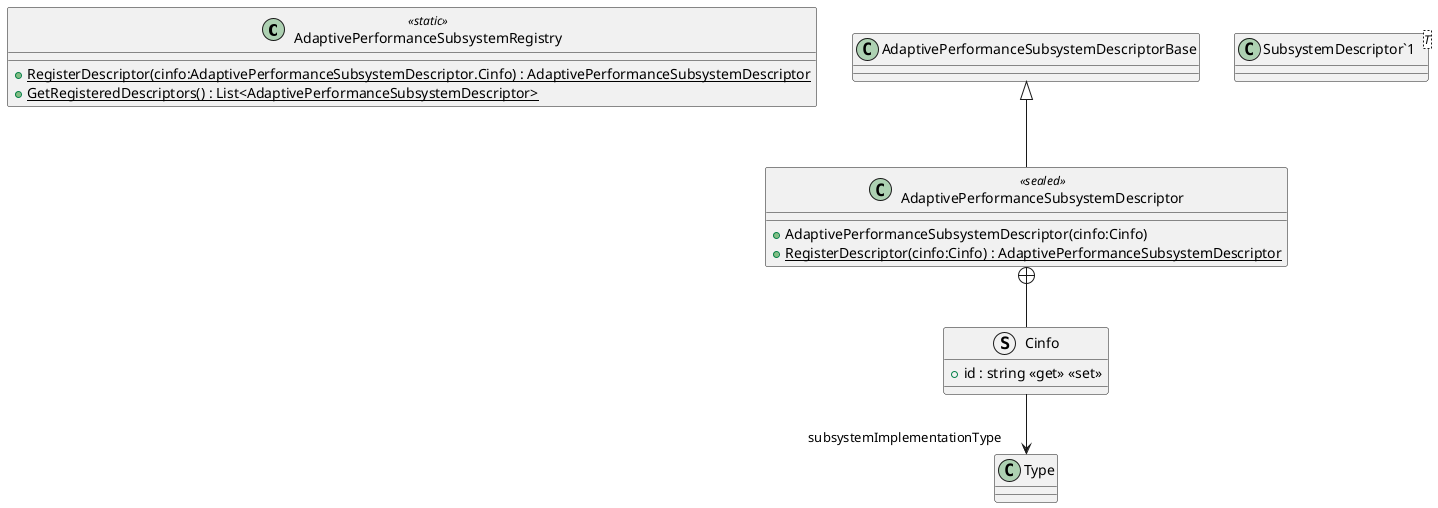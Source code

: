 @startuml
class AdaptivePerformanceSubsystemRegistry <<static>> {
    + {static} RegisterDescriptor(cinfo:AdaptivePerformanceSubsystemDescriptor.Cinfo) : AdaptivePerformanceSubsystemDescriptor
    + {static} GetRegisteredDescriptors() : List<AdaptivePerformanceSubsystemDescriptor>
}
class AdaptivePerformanceSubsystemDescriptor <<sealed>> {
    + AdaptivePerformanceSubsystemDescriptor(cinfo:Cinfo)
    + {static} RegisterDescriptor(cinfo:Cinfo) : AdaptivePerformanceSubsystemDescriptor
}
class "SubsystemDescriptor`1"<T> {
}
struct Cinfo {
    + id : string <<get>> <<set>>
}
AdaptivePerformanceSubsystemDescriptorBase <|-- AdaptivePerformanceSubsystemDescriptor
AdaptivePerformanceSubsystemDescriptor +-- Cinfo
Cinfo --> "subsystemImplementationType" Type
@enduml
